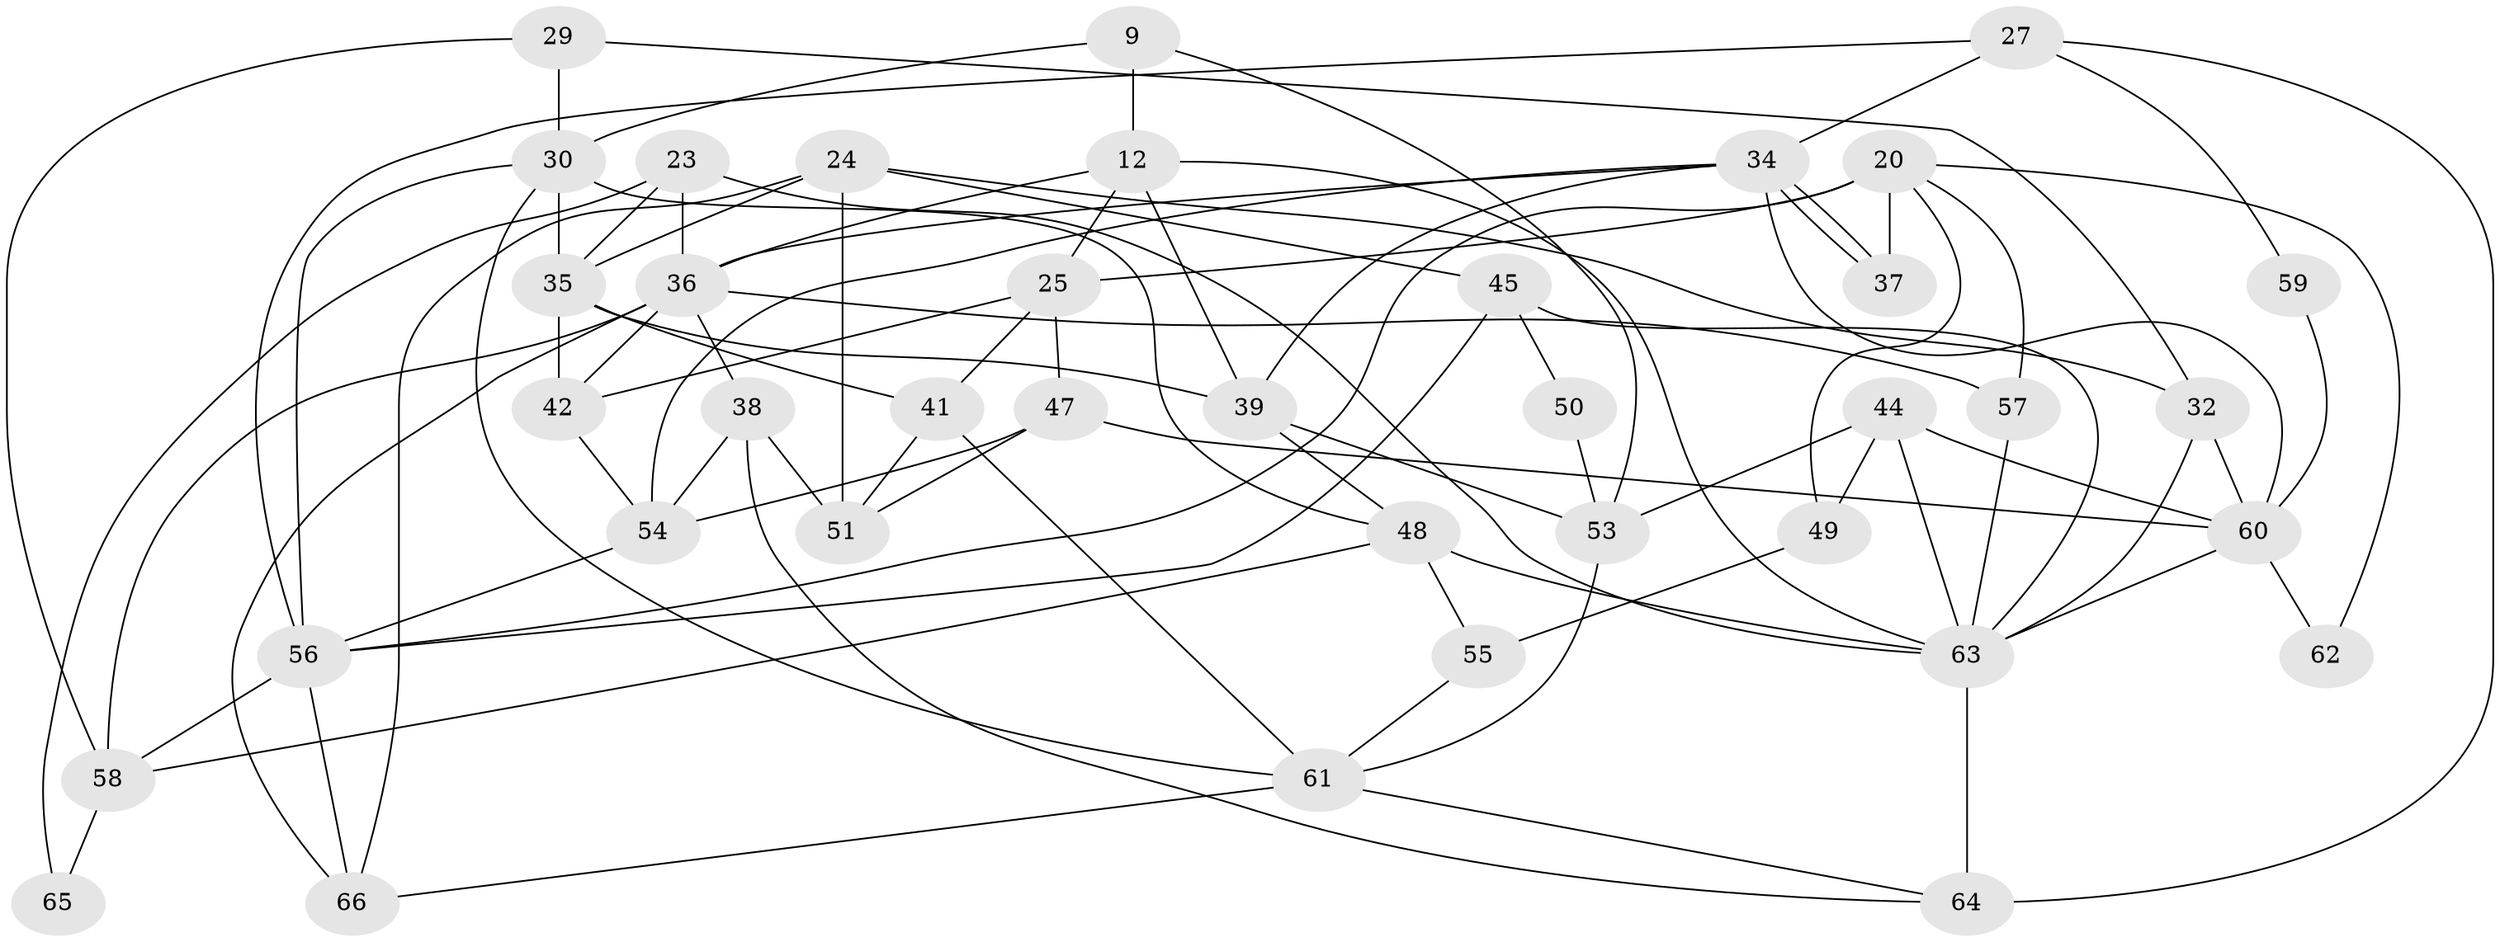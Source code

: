 // original degree distribution, {4: 0.24242424242424243, 3: 0.3484848484848485, 5: 0.24242424242424243, 2: 0.07575757575757576, 6: 0.06060606060606061, 8: 0.015151515151515152, 9: 0.015151515151515152}
// Generated by graph-tools (version 1.1) at 2025/55/03/04/25 21:55:29]
// undirected, 39 vertices, 88 edges
graph export_dot {
graph [start="1"]
  node [color=gray90,style=filled];
  9;
  12;
  20 [super="+19"];
  23 [super="+17"];
  24 [super="+1"];
  25;
  27 [super="+8"];
  29;
  30 [super="+13"];
  32 [super="+16"];
  34 [super="+14"];
  35;
  36 [super="+33"];
  37;
  38 [super="+26"];
  39 [super="+15+4"];
  41 [super="+22"];
  42;
  44;
  45;
  47 [super="+5"];
  48 [super="+18"];
  49;
  50;
  51;
  53 [super="+40"];
  54;
  55;
  56 [super="+28"];
  57;
  58 [super="+43"];
  59;
  60 [super="+46+52"];
  61 [super="+11"];
  62;
  63 [super="+21"];
  64;
  65;
  66;
  9 -- 53;
  9 -- 30;
  9 -- 12;
  12 -- 25;
  12 -- 39;
  12 -- 36;
  12 -- 63;
  20 -- 25;
  20 -- 49;
  20 -- 37;
  20 -- 56 [weight=2];
  20 -- 62;
  20 -- 57;
  23 -- 35 [weight=2];
  23 -- 65;
  23 -- 36;
  23 -- 63;
  24 -- 66;
  24 -- 45;
  24 -- 51 [weight=2];
  24 -- 35;
  24 -- 32;
  25 -- 42;
  25 -- 41;
  25 -- 47;
  27 -- 56 [weight=2];
  27 -- 64 [weight=2];
  27 -- 59;
  27 -- 34;
  29 -- 32;
  29 -- 30;
  29 -- 58;
  30 -- 35 [weight=2];
  30 -- 61;
  30 -- 56;
  30 -- 48;
  32 -- 60 [weight=3];
  32 -- 63;
  34 -- 37;
  34 -- 37;
  34 -- 36 [weight=2];
  34 -- 54;
  34 -- 39;
  34 -- 60;
  35 -- 41 [weight=2];
  35 -- 39;
  35 -- 42;
  36 -- 57;
  36 -- 66;
  36 -- 38;
  36 -- 42;
  36 -- 58;
  38 -- 51;
  38 -- 64;
  38 -- 54;
  39 -- 53 [weight=3];
  39 -- 48;
  41 -- 61 [weight=3];
  41 -- 51;
  42 -- 54;
  44 -- 49;
  44 -- 53 [weight=2];
  44 -- 60;
  44 -- 63;
  45 -- 50;
  45 -- 56;
  45 -- 63;
  47 -- 60;
  47 -- 51;
  47 -- 54;
  48 -- 55;
  48 -- 58;
  48 -- 63;
  49 -- 55;
  50 -- 53;
  53 -- 61;
  54 -- 56;
  55 -- 61;
  56 -- 66;
  56 -- 58 [weight=2];
  57 -- 63;
  58 -- 65;
  59 -- 60;
  60 -- 62;
  60 -- 63;
  61 -- 66;
  61 -- 64;
  63 -- 64;
}
